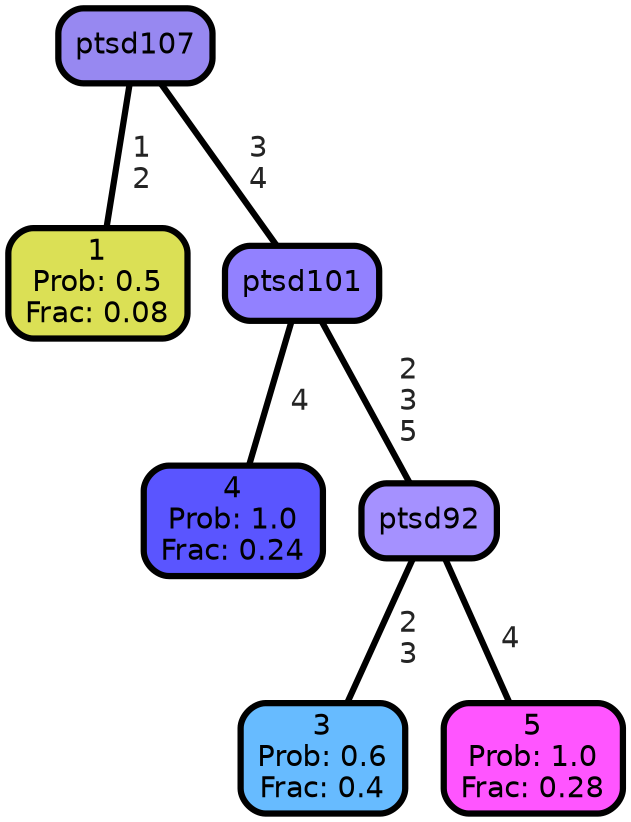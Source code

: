 graph Tree {
node [shape=box, style="filled, rounded",color="black",penwidth="3",fontcolor="black",                 fontname=helvetica] ;
graph [ranksep="0 equally", splines=straight,                 bgcolor=transparent, dpi=200] ;
edge [fontname=helvetica, fontweight=bold,fontcolor=grey14,color=black] ;
0 [label="1
Prob: 0.5
Frac: 0.08", fillcolor="#dbe055"] ;
1 [label="ptsd107", fillcolor="#9788f1"] ;
2 [label="4
Prob: 1.0
Frac: 0.24", fillcolor="#5a55ff"] ;
3 [label="ptsd101", fillcolor="#9281ff"] ;
4 [label="3
Prob: 0.6
Frac: 0.4", fillcolor="#67bbff"] ;
5 [label="ptsd92", fillcolor="#a591ff"] ;
6 [label="5
Prob: 1.0
Frac: 0.28", fillcolor="#ff55ff"] ;
1 -- 0 [label=" 1\n 2",penwidth=3] ;
1 -- 3 [label=" 3\n 4",penwidth=3] ;
3 -- 2 [label=" 4",penwidth=3] ;
3 -- 5 [label=" 2\n 3\n 5",penwidth=3] ;
5 -- 4 [label=" 2\n 3",penwidth=3] ;
5 -- 6 [label=" 4",penwidth=3] ;
{rank = same;}}